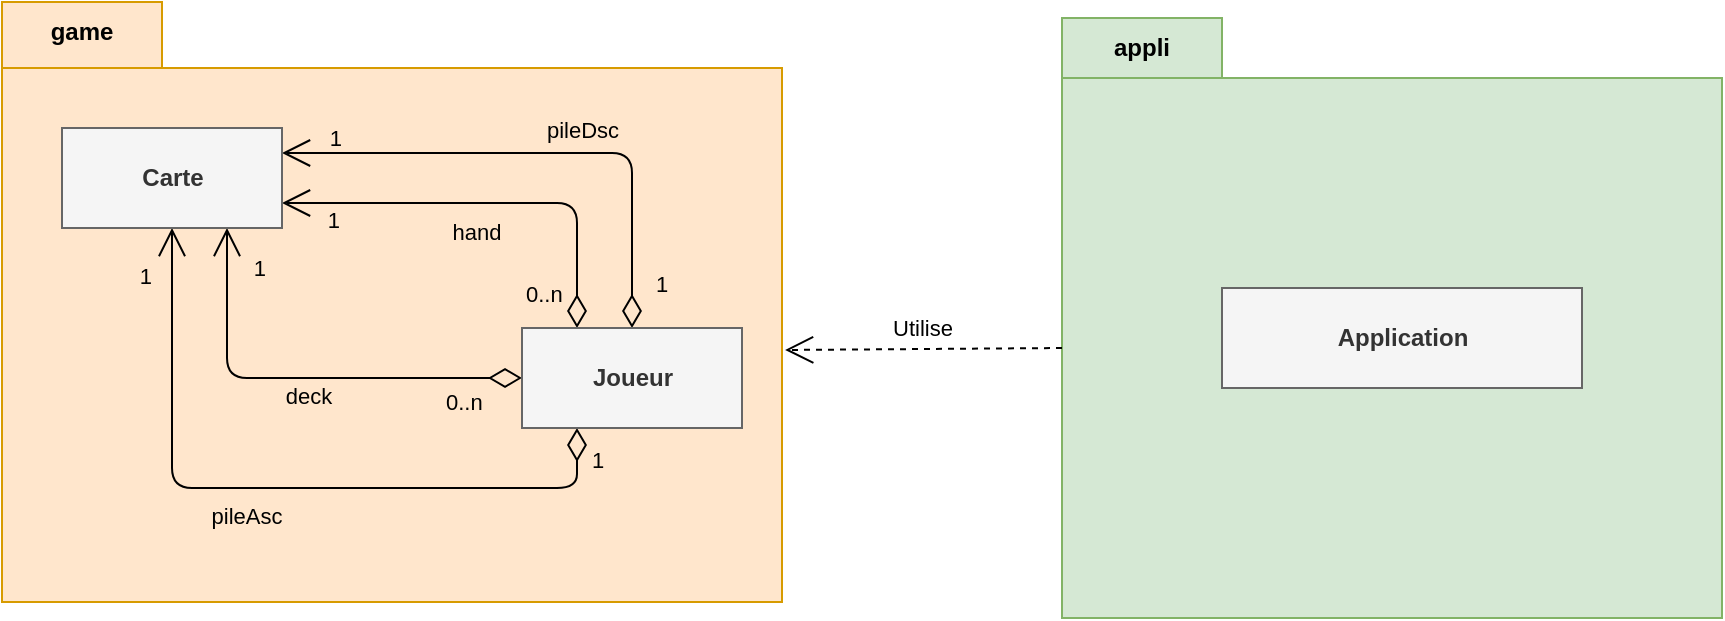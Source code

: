 <mxfile version="14.4.3" type="device"><diagram name="Page-1" id="5f0bae14-7c28-e335-631c-24af17079c00"><mxGraphModel dx="981" dy="567" grid="1" gridSize="10" guides="1" tooltips="1" connect="1" arrows="1" fold="1" page="1" pageScale="1" pageWidth="1100" pageHeight="850" background="#ffffff" math="0" shadow="0"><root><mxCell id="0"/><mxCell id="1" parent="0"/><mxCell id="rE1OQQSDCZkCVl0k6pIX-1" value="" style="shape=folder;fontStyle=1;spacingTop=10;tabWidth=80;tabHeight=33;tabPosition=left;html=1;fillColor=#ffe6cc;strokeColor=#d79b00;" vertex="1" parent="1"><mxGeometry x="140" y="267" width="390" height="300" as="geometry"/></mxCell><mxCell id="rE1OQQSDCZkCVl0k6pIX-6" value="game" style="text;html=1;strokeColor=none;fillColor=none;align=center;verticalAlign=middle;whiteSpace=wrap;rounded=0;fontStyle=1" vertex="1" parent="1"><mxGeometry x="140" y="267" width="80" height="30" as="geometry"/></mxCell><mxCell id="rE1OQQSDCZkCVl0k6pIX-8" value="" style="shape=folder;fontStyle=1;spacingTop=10;tabWidth=80;tabHeight=30;tabPosition=left;html=1;fillColor=#d5e8d4;strokeColor=#82b366;" vertex="1" parent="1"><mxGeometry x="670" y="275" width="330" height="300" as="geometry"/></mxCell><mxCell id="rE1OQQSDCZkCVl0k6pIX-13" value="appli" style="text;html=1;fillColor=none;align=center;verticalAlign=middle;whiteSpace=wrap;rounded=0;fontStyle=1" vertex="1" parent="1"><mxGeometry x="670" y="275" width="80" height="30" as="geometry"/></mxCell><mxCell id="rE1OQQSDCZkCVl0k6pIX-18" value="deck" style="endArrow=open;html=1;endSize=12;startArrow=diamondThin;startSize=14;startFill=0;edgeStyle=orthogonalEdgeStyle;exitX=0;exitY=0.5;exitDx=0;exitDy=0;entryX=0.75;entryY=1;entryDx=0;entryDy=0;labelBackgroundColor=none;" edge="1" parent="1" source="rE1OQQSDCZkCVl0k6pIX-39" target="rE1OQQSDCZkCVl0k6pIX-40"><mxGeometry x="-0.038" y="9" relative="1" as="geometry"><mxPoint x="380" y="451" as="sourcePoint"/><mxPoint x="255" y="389" as="targetPoint"/><mxPoint as="offset"/></mxGeometry></mxCell><mxCell id="rE1OQQSDCZkCVl0k6pIX-19" value="0..n" style="edgeLabel;resizable=0;html=1;align=left;verticalAlign=top;labelBackgroundColor=none;" connectable="0" vertex="1" parent="rE1OQQSDCZkCVl0k6pIX-18"><mxGeometry x="-1" relative="1" as="geometry"><mxPoint x="-40" y="-1" as="offset"/></mxGeometry></mxCell><mxCell id="rE1OQQSDCZkCVl0k6pIX-20" value="1" style="edgeLabel;resizable=0;html=1;align=right;verticalAlign=top;labelBackgroundColor=none;" connectable="0" vertex="1" parent="rE1OQQSDCZkCVl0k6pIX-18"><mxGeometry x="1" relative="1" as="geometry"><mxPoint x="20" y="7" as="offset"/></mxGeometry></mxCell><mxCell id="rE1OQQSDCZkCVl0k6pIX-22" value="Utilise" style="endArrow=open;endSize=12;dashed=1;html=1;exitX=0;exitY=0;exitDx=0;exitDy=165;exitPerimeter=0;entryX=1.004;entryY=0.58;entryDx=0;entryDy=0;entryPerimeter=0;" edge="1" parent="1" source="rE1OQQSDCZkCVl0k6pIX-8" target="rE1OQQSDCZkCVl0k6pIX-1"><mxGeometry x="0.009" y="-11" width="160" relative="1" as="geometry"><mxPoint x="400" y="620" as="sourcePoint"/><mxPoint x="230" y="620" as="targetPoint"/><Array as="points"/><mxPoint as="offset"/></mxGeometry></mxCell><mxCell id="rE1OQQSDCZkCVl0k6pIX-29" value="hand" style="endArrow=open;html=1;endSize=12;startArrow=diamondThin;startSize=14;startFill=0;edgeStyle=orthogonalEdgeStyle;exitX=0.25;exitY=0;exitDx=0;exitDy=0;entryX=1;entryY=0.75;entryDx=0;entryDy=0;labelBackgroundColor=none;" edge="1" parent="1" source="rE1OQQSDCZkCVl0k6pIX-39" target="rE1OQQSDCZkCVl0k6pIX-40"><mxGeometry x="0.081" y="14" relative="1" as="geometry"><mxPoint x="394.98" y="425.988" as="sourcePoint"/><mxPoint x="290" y="376" as="targetPoint"/><mxPoint as="offset"/></mxGeometry></mxCell><mxCell id="rE1OQQSDCZkCVl0k6pIX-30" value="0..n" style="edgeLabel;resizable=0;html=1;align=left;verticalAlign=top;labelBackgroundColor=none;" connectable="0" vertex="1" parent="rE1OQQSDCZkCVl0k6pIX-29"><mxGeometry x="-1" relative="1" as="geometry"><mxPoint x="-27.5" y="-30" as="offset"/></mxGeometry></mxCell><mxCell id="rE1OQQSDCZkCVl0k6pIX-31" value="1" style="edgeLabel;resizable=0;html=1;align=right;verticalAlign=top;labelBackgroundColor=none;" connectable="0" vertex="1" parent="rE1OQQSDCZkCVl0k6pIX-29"><mxGeometry x="1" relative="1" as="geometry"><mxPoint x="30.29" y="-46" as="offset"/></mxGeometry></mxCell><mxCell id="rE1OQQSDCZkCVl0k6pIX-32" value="pileAsc" style="endArrow=open;html=1;endSize=12;startArrow=diamondThin;startSize=14;startFill=0;edgeStyle=orthogonalEdgeStyle;exitX=0.25;exitY=1;exitDx=0;exitDy=0;entryX=0.5;entryY=1;entryDx=0;entryDy=0;labelBackgroundColor=none;" edge="1" parent="1" source="rE1OQQSDCZkCVl0k6pIX-39" target="rE1OQQSDCZkCVl0k6pIX-40"><mxGeometry x="0.081" y="14" relative="1" as="geometry"><mxPoint x="415" y="477.0" as="sourcePoint"/><mxPoint x="220" y="389" as="targetPoint"/><mxPoint as="offset"/><Array as="points"><mxPoint x="428" y="510"/><mxPoint x="225" y="510"/></Array></mxGeometry></mxCell><mxCell id="rE1OQQSDCZkCVl0k6pIX-33" value="1" style="edgeLabel;resizable=0;html=1;align=left;verticalAlign=top;labelBackgroundColor=none;" connectable="0" vertex="1" parent="rE1OQQSDCZkCVl0k6pIX-32"><mxGeometry x="-1" relative="1" as="geometry"><mxPoint x="5" y="3" as="offset"/></mxGeometry></mxCell><mxCell id="rE1OQQSDCZkCVl0k6pIX-34" value="1" style="edgeLabel;resizable=0;html=1;align=right;verticalAlign=top;labelBackgroundColor=none;" connectable="0" vertex="1" parent="rE1OQQSDCZkCVl0k6pIX-32"><mxGeometry x="1" relative="1" as="geometry"><mxPoint x="-10" y="11.17" as="offset"/></mxGeometry></mxCell><mxCell id="rE1OQQSDCZkCVl0k6pIX-35" value="pileDsc" style="endArrow=open;html=1;endSize=12;startArrow=diamondThin;startSize=14;startFill=0;edgeStyle=orthogonalEdgeStyle;entryX=1;entryY=0.25;entryDx=0;entryDy=0;exitX=0.5;exitY=0;exitDx=0;exitDy=0;labelBackgroundColor=none;" edge="1" parent="1" source="rE1OQQSDCZkCVl0k6pIX-39" target="rE1OQQSDCZkCVl0k6pIX-40"><mxGeometry x="-0.143" y="-12" relative="1" as="geometry"><mxPoint x="450" y="425" as="sourcePoint"/><mxPoint x="290" y="350.0" as="targetPoint"/><mxPoint as="offset"/></mxGeometry></mxCell><mxCell id="rE1OQQSDCZkCVl0k6pIX-36" value="1" style="edgeLabel;resizable=0;html=1;align=left;verticalAlign=top;labelBackgroundColor=none;" connectable="0" vertex="1" parent="rE1OQQSDCZkCVl0k6pIX-35"><mxGeometry x="-1" relative="1" as="geometry"><mxPoint x="10" y="-35" as="offset"/></mxGeometry></mxCell><mxCell id="rE1OQQSDCZkCVl0k6pIX-37" value="1" style="edgeLabel;resizable=0;html=1;align=right;verticalAlign=top;labelBackgroundColor=none;" connectable="0" vertex="1" parent="rE1OQQSDCZkCVl0k6pIX-35"><mxGeometry x="1" relative="1" as="geometry"><mxPoint x="29.83" y="20" as="offset"/></mxGeometry></mxCell><mxCell id="rE1OQQSDCZkCVl0k6pIX-38" value="Application" style="html=1;fontStyle=1;fillColor=#f5f5f5;strokeColor=#666666;fontColor=#333333;" vertex="1" parent="1"><mxGeometry x="750" y="410" width="180" height="50" as="geometry"/></mxCell><mxCell id="rE1OQQSDCZkCVl0k6pIX-39" value="Joueur" style="html=1;fontStyle=1;fillColor=#f5f5f5;strokeColor=#666666;fontColor=#333333;" vertex="1" parent="1"><mxGeometry x="400" y="430" width="110" height="50" as="geometry"/></mxCell><mxCell id="rE1OQQSDCZkCVl0k6pIX-40" value="Carte" style="html=1;fontStyle=1;fillColor=#f5f5f5;strokeColor=#666666;fontColor=#333333;" vertex="1" parent="1"><mxGeometry x="170" y="330" width="110" height="50" as="geometry"/></mxCell></root></mxGraphModel></diagram></mxfile>